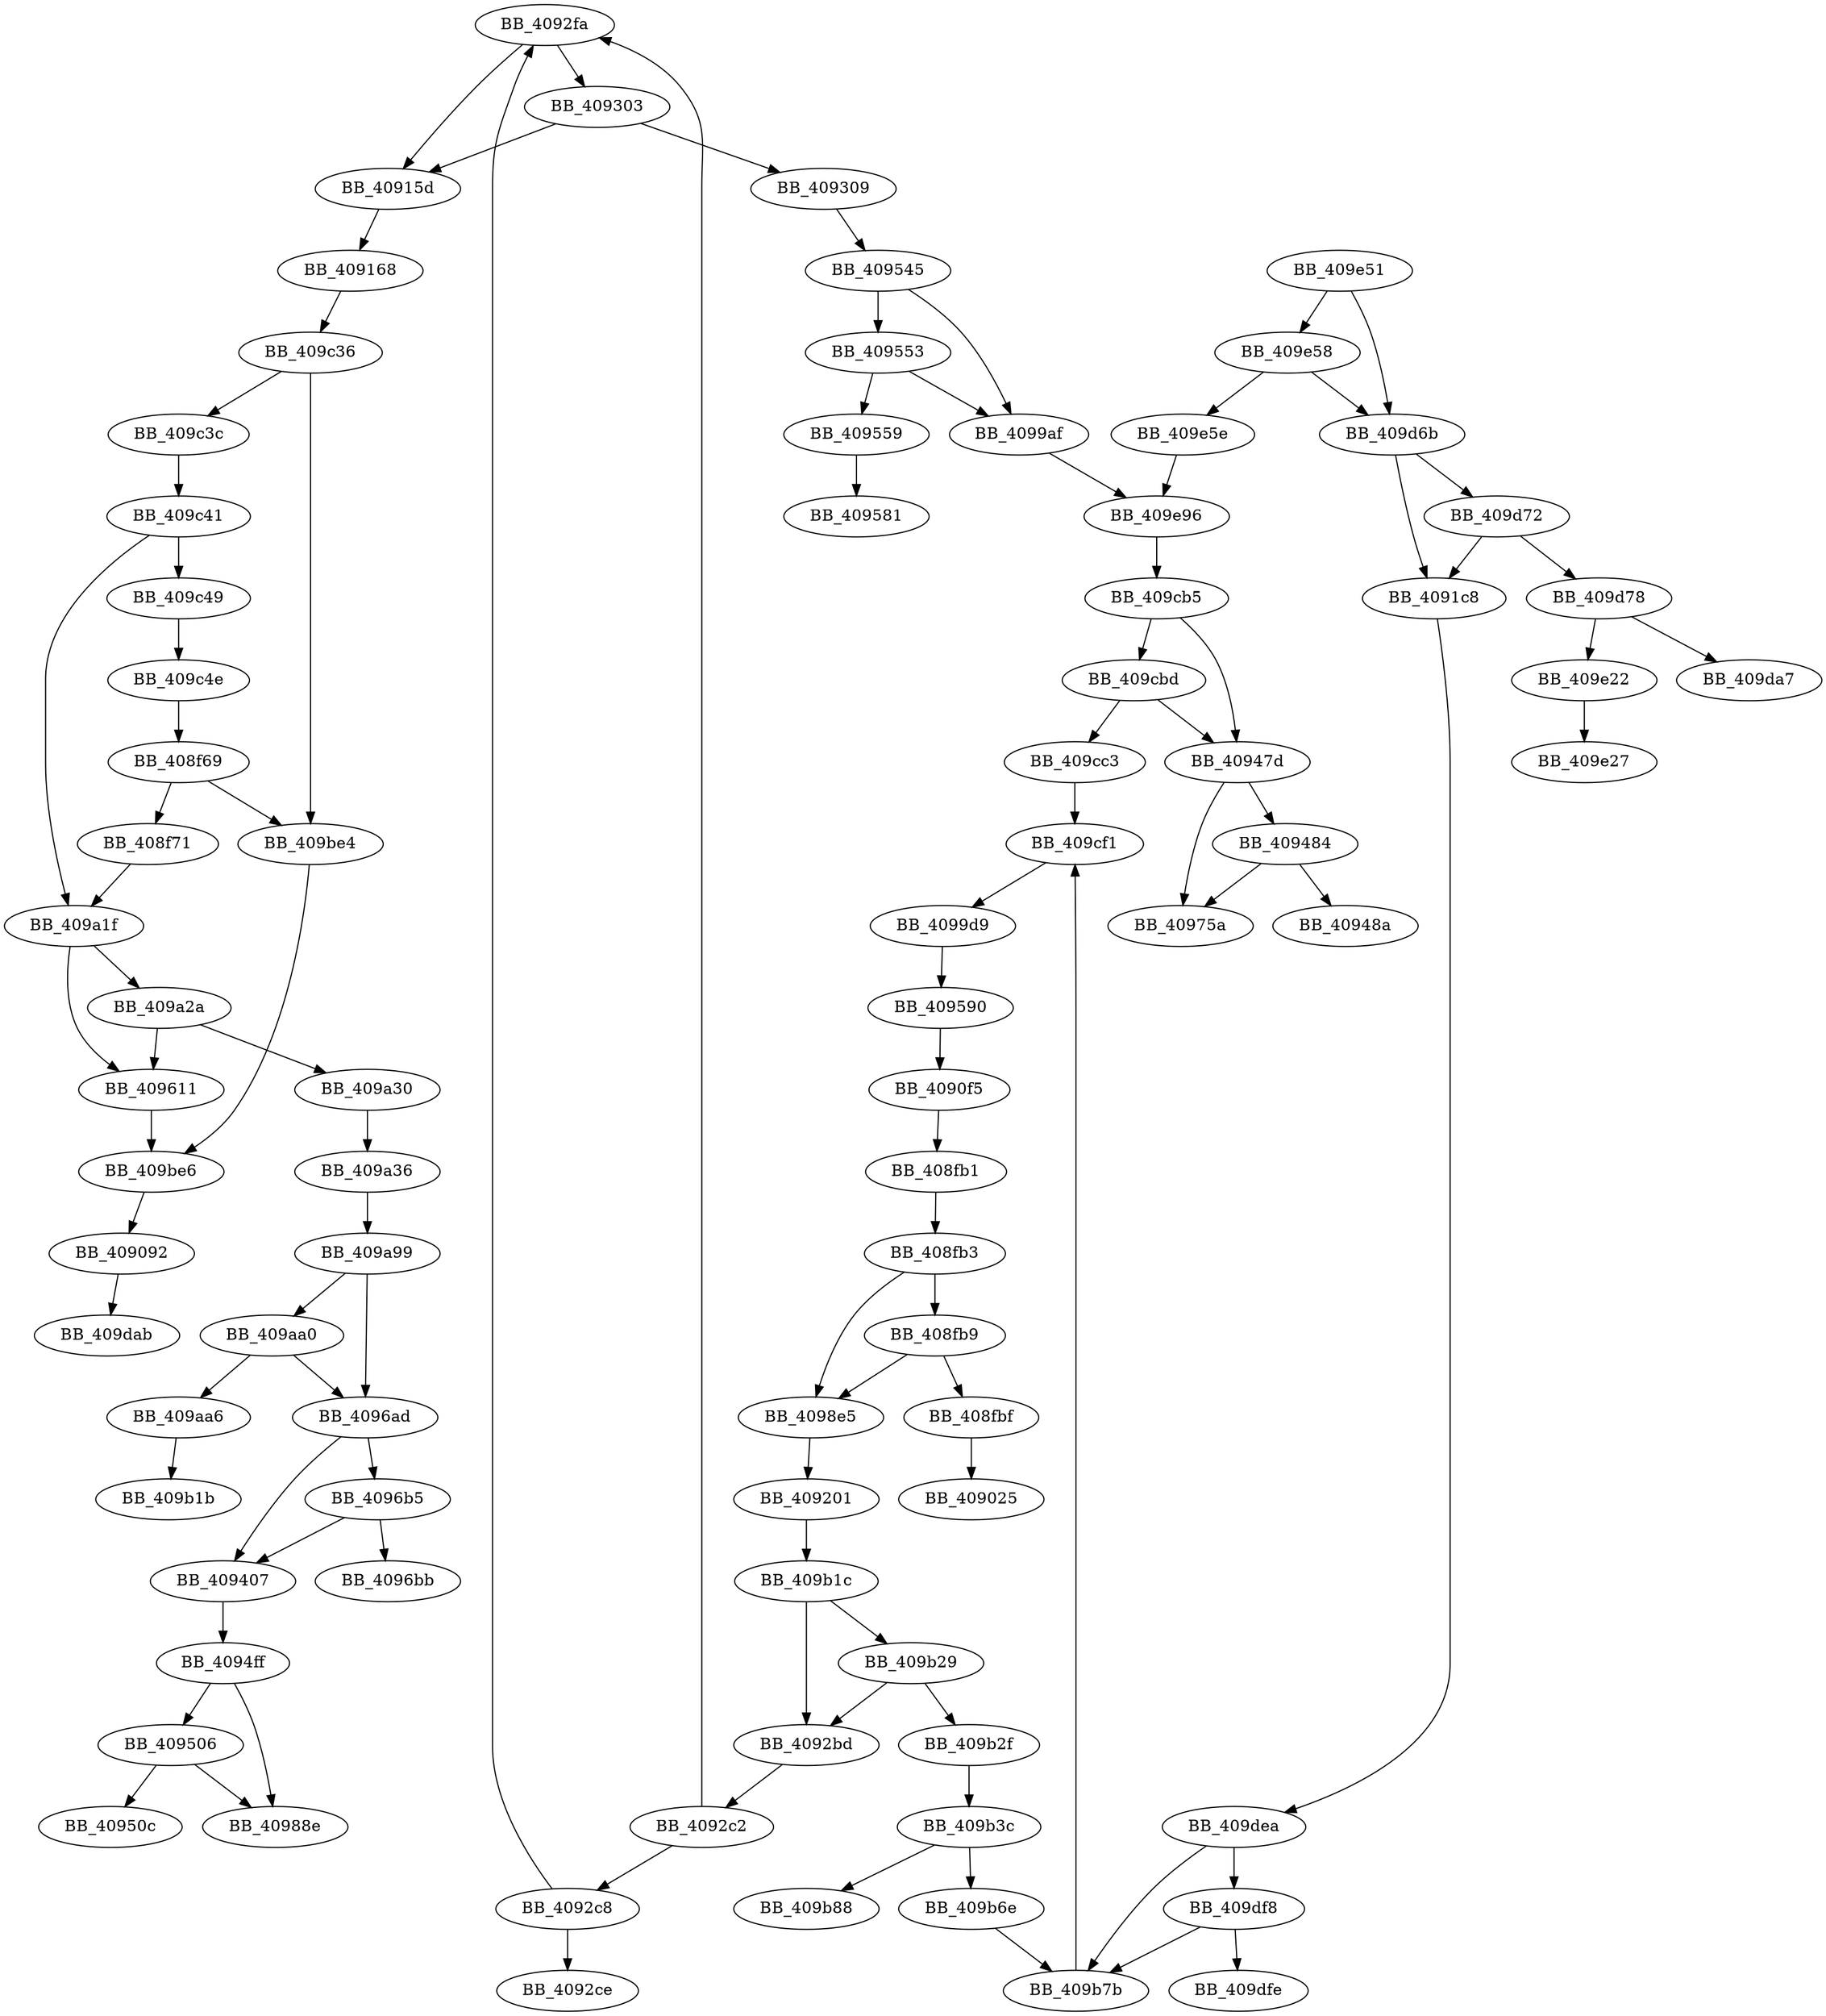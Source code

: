 DiGraph sub_409E51{
BB_408f69->BB_408f71
BB_408f69->BB_409be4
BB_408f71->BB_409a1f
BB_408fb1->BB_408fb3
BB_408fb3->BB_408fb9
BB_408fb3->BB_4098e5
BB_408fb9->BB_408fbf
BB_408fb9->BB_4098e5
BB_408fbf->BB_409025
BB_409092->BB_409dab
BB_4090f5->BB_408fb1
BB_40915d->BB_409168
BB_409168->BB_409c36
BB_4091c8->BB_409dea
BB_409201->BB_409b1c
BB_4092bd->BB_4092c2
BB_4092c2->BB_4092c8
BB_4092c2->BB_4092fa
BB_4092c8->BB_4092ce
BB_4092c8->BB_4092fa
BB_4092fa->BB_40915d
BB_4092fa->BB_409303
BB_409303->BB_40915d
BB_409303->BB_409309
BB_409309->BB_409545
BB_409407->BB_4094ff
BB_40947d->BB_409484
BB_40947d->BB_40975a
BB_409484->BB_40948a
BB_409484->BB_40975a
BB_4094ff->BB_409506
BB_4094ff->BB_40988e
BB_409506->BB_40950c
BB_409506->BB_40988e
BB_409545->BB_409553
BB_409545->BB_4099af
BB_409553->BB_409559
BB_409553->BB_4099af
BB_409559->BB_409581
BB_409590->BB_4090f5
BB_409611->BB_409be6
BB_4096ad->BB_409407
BB_4096ad->BB_4096b5
BB_4096b5->BB_409407
BB_4096b5->BB_4096bb
BB_4098e5->BB_409201
BB_4099af->BB_409e96
BB_4099d9->BB_409590
BB_409a1f->BB_409611
BB_409a1f->BB_409a2a
BB_409a2a->BB_409611
BB_409a2a->BB_409a30
BB_409a30->BB_409a36
BB_409a36->BB_409a99
BB_409a99->BB_4096ad
BB_409a99->BB_409aa0
BB_409aa0->BB_4096ad
BB_409aa0->BB_409aa6
BB_409aa6->BB_409b1b
BB_409b1c->BB_4092bd
BB_409b1c->BB_409b29
BB_409b29->BB_4092bd
BB_409b29->BB_409b2f
BB_409b2f->BB_409b3c
BB_409b3c->BB_409b6e
BB_409b3c->BB_409b88
BB_409b6e->BB_409b7b
BB_409b7b->BB_409cf1
BB_409be4->BB_409be6
BB_409be6->BB_409092
BB_409c36->BB_409be4
BB_409c36->BB_409c3c
BB_409c3c->BB_409c41
BB_409c41->BB_409a1f
BB_409c41->BB_409c49
BB_409c49->BB_409c4e
BB_409c4e->BB_408f69
BB_409cb5->BB_40947d
BB_409cb5->BB_409cbd
BB_409cbd->BB_40947d
BB_409cbd->BB_409cc3
BB_409cc3->BB_409cf1
BB_409cf1->BB_4099d9
BB_409d6b->BB_4091c8
BB_409d6b->BB_409d72
BB_409d72->BB_4091c8
BB_409d72->BB_409d78
BB_409d78->BB_409da7
BB_409d78->BB_409e22
BB_409dea->BB_409b7b
BB_409dea->BB_409df8
BB_409df8->BB_409b7b
BB_409df8->BB_409dfe
BB_409e22->BB_409e27
BB_409e51->BB_409d6b
BB_409e51->BB_409e58
BB_409e58->BB_409d6b
BB_409e58->BB_409e5e
BB_409e5e->BB_409e96
BB_409e96->BB_409cb5
}
